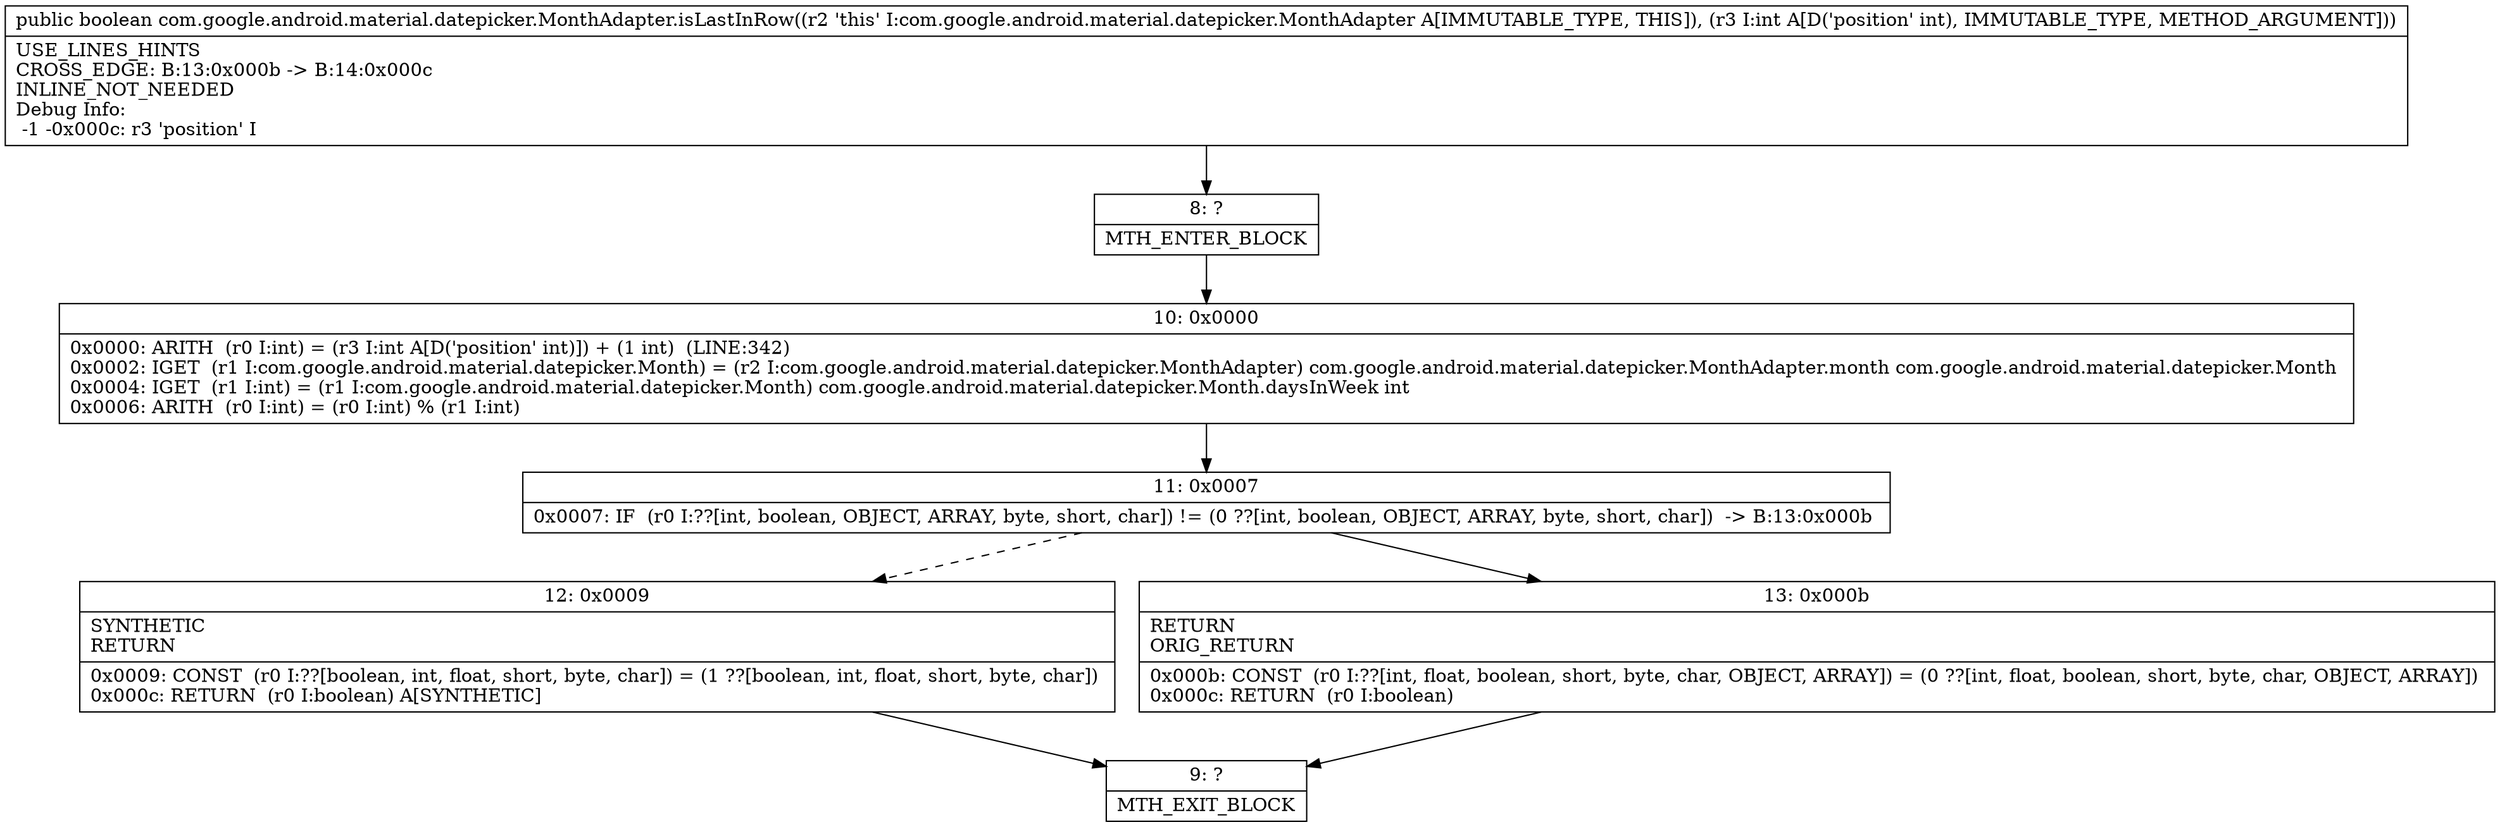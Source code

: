 digraph "CFG forcom.google.android.material.datepicker.MonthAdapter.isLastInRow(I)Z" {
Node_8 [shape=record,label="{8\:\ ?|MTH_ENTER_BLOCK\l}"];
Node_10 [shape=record,label="{10\:\ 0x0000|0x0000: ARITH  (r0 I:int) = (r3 I:int A[D('position' int)]) + (1 int)  (LINE:342)\l0x0002: IGET  (r1 I:com.google.android.material.datepicker.Month) = (r2 I:com.google.android.material.datepicker.MonthAdapter) com.google.android.material.datepicker.MonthAdapter.month com.google.android.material.datepicker.Month \l0x0004: IGET  (r1 I:int) = (r1 I:com.google.android.material.datepicker.Month) com.google.android.material.datepicker.Month.daysInWeek int \l0x0006: ARITH  (r0 I:int) = (r0 I:int) % (r1 I:int) \l}"];
Node_11 [shape=record,label="{11\:\ 0x0007|0x0007: IF  (r0 I:??[int, boolean, OBJECT, ARRAY, byte, short, char]) != (0 ??[int, boolean, OBJECT, ARRAY, byte, short, char])  \-\> B:13:0x000b \l}"];
Node_12 [shape=record,label="{12\:\ 0x0009|SYNTHETIC\lRETURN\l|0x0009: CONST  (r0 I:??[boolean, int, float, short, byte, char]) = (1 ??[boolean, int, float, short, byte, char]) \l0x000c: RETURN  (r0 I:boolean) A[SYNTHETIC]\l}"];
Node_9 [shape=record,label="{9\:\ ?|MTH_EXIT_BLOCK\l}"];
Node_13 [shape=record,label="{13\:\ 0x000b|RETURN\lORIG_RETURN\l|0x000b: CONST  (r0 I:??[int, float, boolean, short, byte, char, OBJECT, ARRAY]) = (0 ??[int, float, boolean, short, byte, char, OBJECT, ARRAY]) \l0x000c: RETURN  (r0 I:boolean) \l}"];
MethodNode[shape=record,label="{public boolean com.google.android.material.datepicker.MonthAdapter.isLastInRow((r2 'this' I:com.google.android.material.datepicker.MonthAdapter A[IMMUTABLE_TYPE, THIS]), (r3 I:int A[D('position' int), IMMUTABLE_TYPE, METHOD_ARGUMENT]))  | USE_LINES_HINTS\lCROSS_EDGE: B:13:0x000b \-\> B:14:0x000c\lINLINE_NOT_NEEDED\lDebug Info:\l  \-1 \-0x000c: r3 'position' I\l}"];
MethodNode -> Node_8;Node_8 -> Node_10;
Node_10 -> Node_11;
Node_11 -> Node_12[style=dashed];
Node_11 -> Node_13;
Node_12 -> Node_9;
Node_13 -> Node_9;
}

